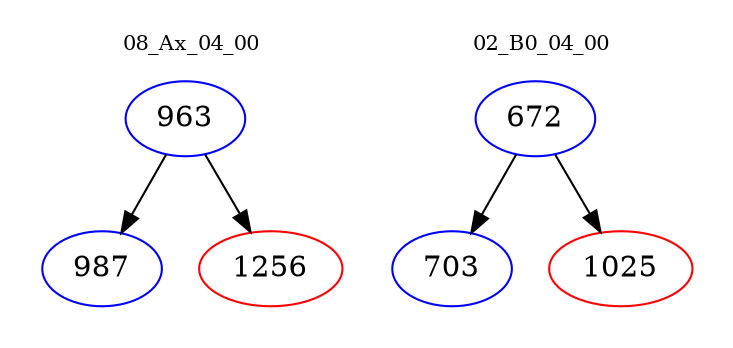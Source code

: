 digraph{
subgraph cluster_0 {
color = white
label = "08_Ax_04_00";
fontsize=10;
T0_963 [label="963", color="blue"]
T0_963 -> T0_987 [color="black"]
T0_987 [label="987", color="blue"]
T0_963 -> T0_1256 [color="black"]
T0_1256 [label="1256", color="red"]
}
subgraph cluster_1 {
color = white
label = "02_B0_04_00";
fontsize=10;
T1_672 [label="672", color="blue"]
T1_672 -> T1_703 [color="black"]
T1_703 [label="703", color="blue"]
T1_672 -> T1_1025 [color="black"]
T1_1025 [label="1025", color="red"]
}
}
